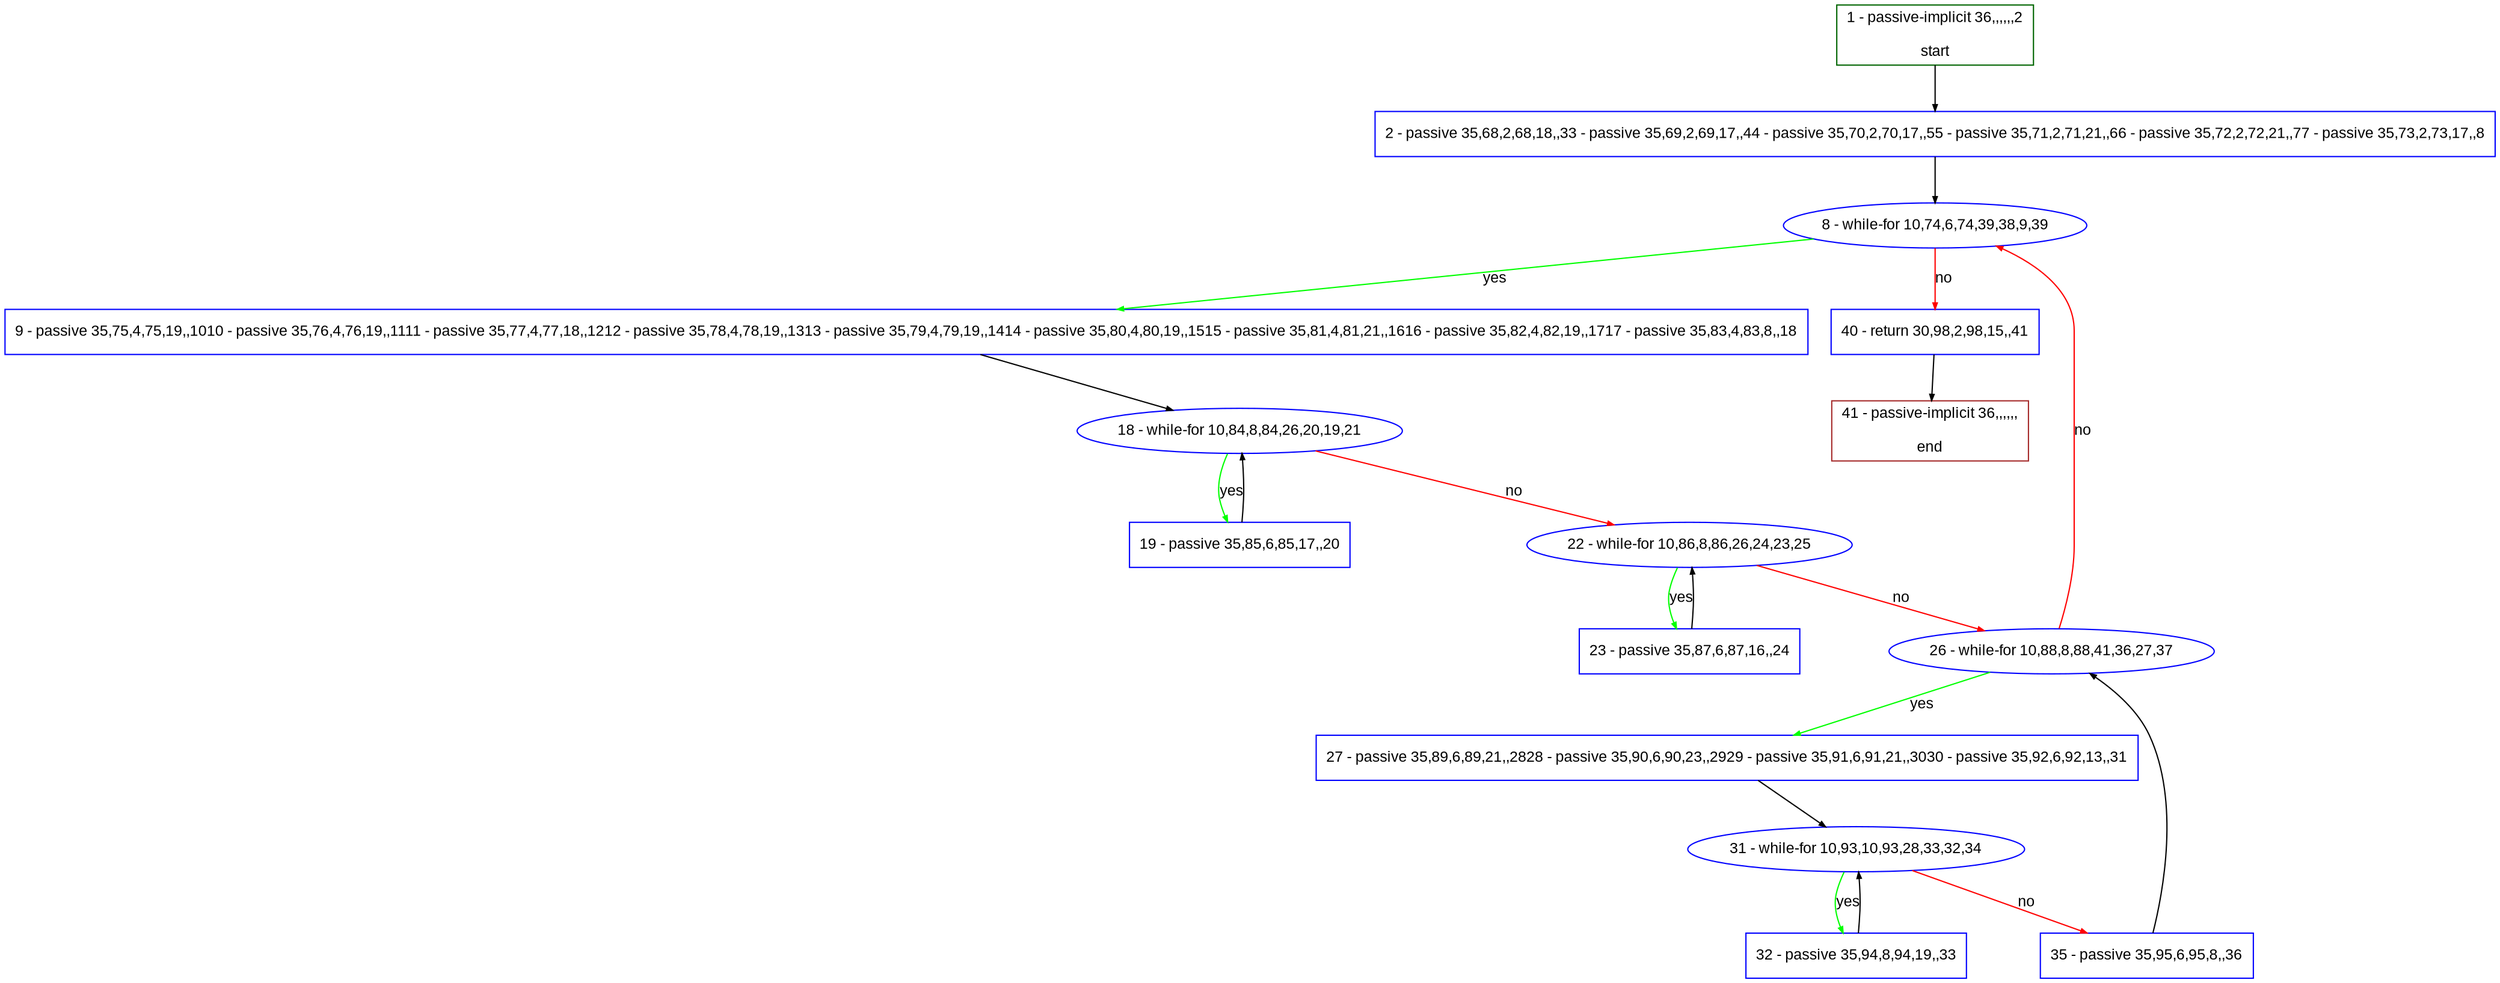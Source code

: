 digraph "" {
  graph [pack="true", label="", fontsize="12", packmode="clust", fontname="Arial", fillcolor="#FFFFCC", bgcolor="white", style="rounded,filled", compound="true"];
  node [node_initialized="no", label="", color="grey", fontsize="12", fillcolor="white", fontname="Arial", style="filled", shape="rectangle", compound="true", fixedsize="false"];
  edge [fontcolor="black", arrowhead="normal", arrowtail="none", arrowsize="0.5", ltail="", label="", color="black", fontsize="12", lhead="", fontname="Arial", dir="forward", compound="true"];
  __N1 [label="2 - passive 35,68,2,68,18,,33 - passive 35,69,2,69,17,,44 - passive 35,70,2,70,17,,55 - passive 35,71,2,71,21,,66 - passive 35,72,2,72,21,,77 - passive 35,73,2,73,17,,8", color="#0000ff", fillcolor="#ffffff", style="filled", shape="box"];
  __N2 [label="1 - passive-implicit 36,,,,,,2\n\nstart", color="#006400", fillcolor="#ffffff", style="filled", shape="box"];
  __N3 [label="8 - while-for 10,74,6,74,39,38,9,39", color="#0000ff", fillcolor="#ffffff", style="filled", shape="oval"];
  __N4 [label="9 - passive 35,75,4,75,19,,1010 - passive 35,76,4,76,19,,1111 - passive 35,77,4,77,18,,1212 - passive 35,78,4,78,19,,1313 - passive 35,79,4,79,19,,1414 - passive 35,80,4,80,19,,1515 - passive 35,81,4,81,21,,1616 - passive 35,82,4,82,19,,1717 - passive 35,83,4,83,8,,18", color="#0000ff", fillcolor="#ffffff", style="filled", shape="box"];
  __N5 [label="40 - return 30,98,2,98,15,,41", color="#0000ff", fillcolor="#ffffff", style="filled", shape="box"];
  __N6 [label="18 - while-for 10,84,8,84,26,20,19,21", color="#0000ff", fillcolor="#ffffff", style="filled", shape="oval"];
  __N7 [label="19 - passive 35,85,6,85,17,,20", color="#0000ff", fillcolor="#ffffff", style="filled", shape="box"];
  __N8 [label="22 - while-for 10,86,8,86,26,24,23,25", color="#0000ff", fillcolor="#ffffff", style="filled", shape="oval"];
  __N9 [label="23 - passive 35,87,6,87,16,,24", color="#0000ff", fillcolor="#ffffff", style="filled", shape="box"];
  __N10 [label="26 - while-for 10,88,8,88,41,36,27,37", color="#0000ff", fillcolor="#ffffff", style="filled", shape="oval"];
  __N11 [label="27 - passive 35,89,6,89,21,,2828 - passive 35,90,6,90,23,,2929 - passive 35,91,6,91,21,,3030 - passive 35,92,6,92,13,,31", color="#0000ff", fillcolor="#ffffff", style="filled", shape="box"];
  __N12 [label="31 - while-for 10,93,10,93,28,33,32,34", color="#0000ff", fillcolor="#ffffff", style="filled", shape="oval"];
  __N13 [label="32 - passive 35,94,8,94,19,,33", color="#0000ff", fillcolor="#ffffff", style="filled", shape="box"];
  __N14 [label="35 - passive 35,95,6,95,8,,36", color="#0000ff", fillcolor="#ffffff", style="filled", shape="box"];
  __N15 [label="41 - passive-implicit 36,,,,,,\n\nend", color="#a52a2a", fillcolor="#ffffff", style="filled", shape="box"];
  __N2 -> __N1 [arrowhead="normal", arrowtail="none", color="#000000", label="", dir="forward"];
  __N1 -> __N3 [arrowhead="normal", arrowtail="none", color="#000000", label="", dir="forward"];
  __N3 -> __N4 [arrowhead="normal", arrowtail="none", color="#00ff00", label="yes", dir="forward"];
  __N3 -> __N5 [arrowhead="normal", arrowtail="none", color="#ff0000", label="no", dir="forward"];
  __N4 -> __N6 [arrowhead="normal", arrowtail="none", color="#000000", label="", dir="forward"];
  __N6 -> __N7 [arrowhead="normal", arrowtail="none", color="#00ff00", label="yes", dir="forward"];
  __N7 -> __N6 [arrowhead="normal", arrowtail="none", color="#000000", label="", dir="forward"];
  __N6 -> __N8 [arrowhead="normal", arrowtail="none", color="#ff0000", label="no", dir="forward"];
  __N8 -> __N9 [arrowhead="normal", arrowtail="none", color="#00ff00", label="yes", dir="forward"];
  __N9 -> __N8 [arrowhead="normal", arrowtail="none", color="#000000", label="", dir="forward"];
  __N8 -> __N10 [arrowhead="normal", arrowtail="none", color="#ff0000", label="no", dir="forward"];
  __N10 -> __N3 [arrowhead="normal", arrowtail="none", color="#ff0000", label="no", dir="forward"];
  __N10 -> __N11 [arrowhead="normal", arrowtail="none", color="#00ff00", label="yes", dir="forward"];
  __N11 -> __N12 [arrowhead="normal", arrowtail="none", color="#000000", label="", dir="forward"];
  __N12 -> __N13 [arrowhead="normal", arrowtail="none", color="#00ff00", label="yes", dir="forward"];
  __N13 -> __N12 [arrowhead="normal", arrowtail="none", color="#000000", label="", dir="forward"];
  __N12 -> __N14 [arrowhead="normal", arrowtail="none", color="#ff0000", label="no", dir="forward"];
  __N14 -> __N10 [arrowhead="normal", arrowtail="none", color="#000000", label="", dir="forward"];
  __N5 -> __N15 [arrowhead="normal", arrowtail="none", color="#000000", label="", dir="forward"];
}
